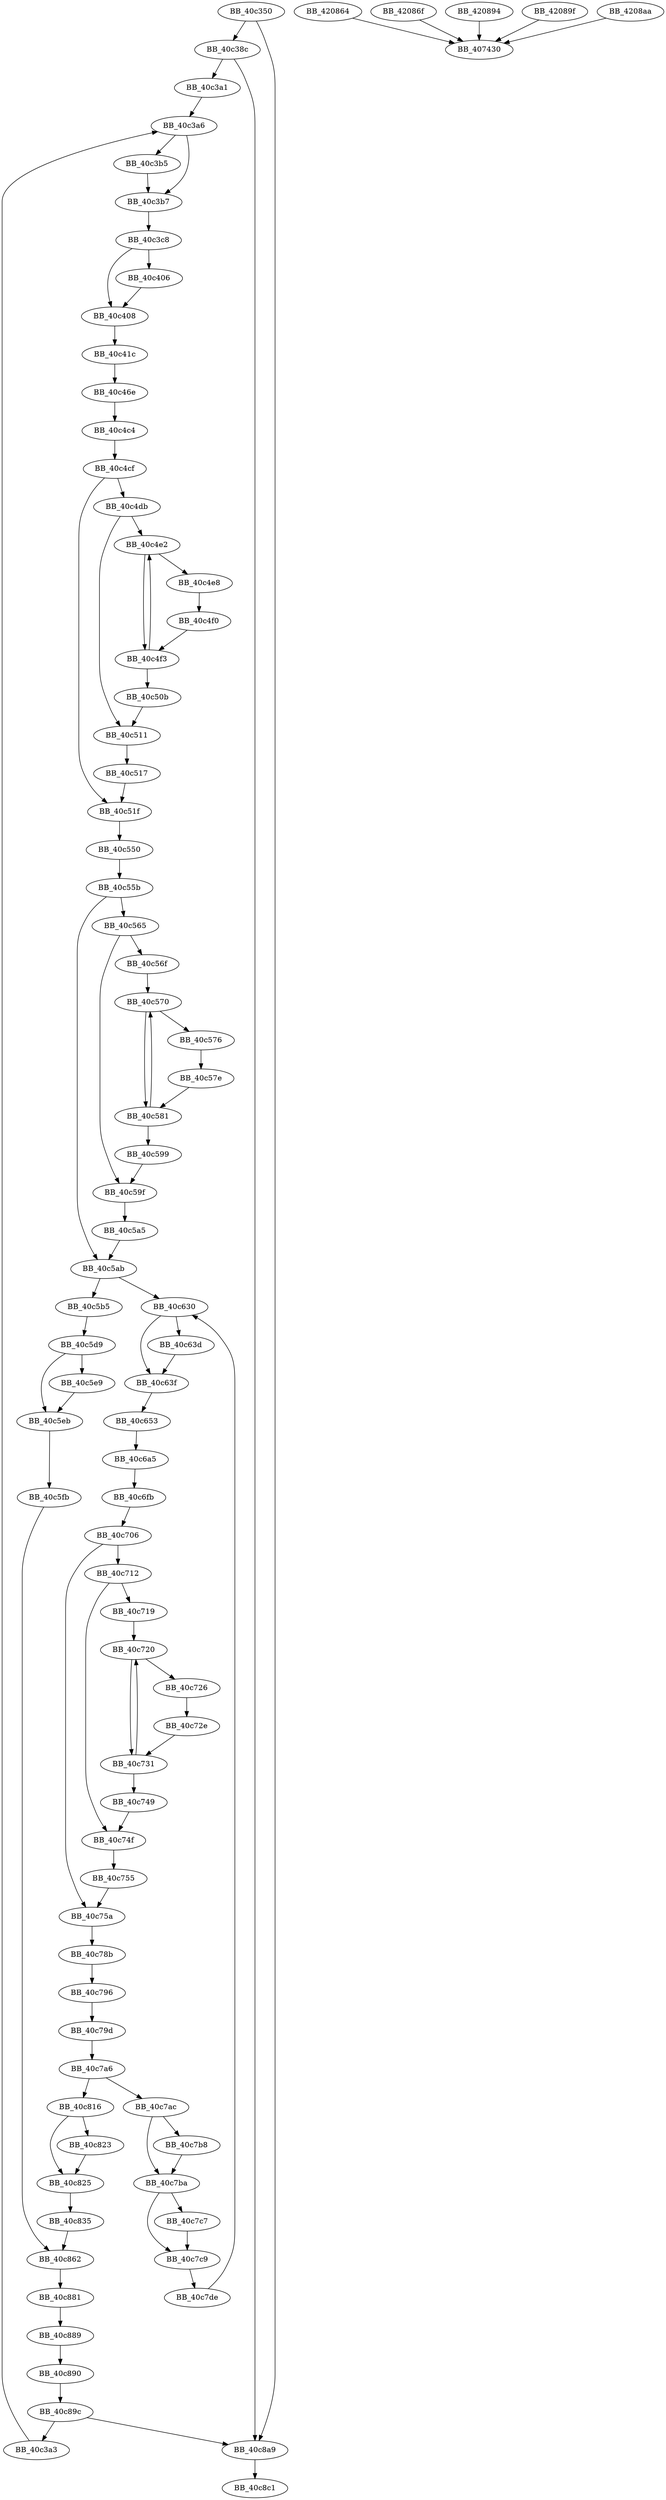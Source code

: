 DiGraph sub_40C350{
BB_40c350->BB_40c38c
BB_40c350->BB_40c8a9
BB_40c38c->BB_40c3a1
BB_40c38c->BB_40c8a9
BB_40c3a1->BB_40c3a6
BB_40c3a3->BB_40c3a6
BB_40c3a6->BB_40c3b5
BB_40c3a6->BB_40c3b7
BB_40c3b5->BB_40c3b7
BB_40c3b7->BB_40c3c8
BB_40c3c8->BB_40c406
BB_40c3c8->BB_40c408
BB_40c406->BB_40c408
BB_40c408->BB_40c41c
BB_40c41c->BB_40c46e
BB_40c46e->BB_40c4c4
BB_40c4c4->BB_40c4cf
BB_40c4cf->BB_40c4db
BB_40c4cf->BB_40c51f
BB_40c4db->BB_40c4e2
BB_40c4db->BB_40c511
BB_40c4e2->BB_40c4e8
BB_40c4e2->BB_40c4f3
BB_40c4e8->BB_40c4f0
BB_40c4f0->BB_40c4f3
BB_40c4f3->BB_40c4e2
BB_40c4f3->BB_40c50b
BB_40c50b->BB_40c511
BB_40c511->BB_40c517
BB_40c517->BB_40c51f
BB_40c51f->BB_40c550
BB_40c550->BB_40c55b
BB_40c55b->BB_40c565
BB_40c55b->BB_40c5ab
BB_40c565->BB_40c56f
BB_40c565->BB_40c59f
BB_40c56f->BB_40c570
BB_40c570->BB_40c576
BB_40c570->BB_40c581
BB_40c576->BB_40c57e
BB_40c57e->BB_40c581
BB_40c581->BB_40c570
BB_40c581->BB_40c599
BB_40c599->BB_40c59f
BB_40c59f->BB_40c5a5
BB_40c5a5->BB_40c5ab
BB_40c5ab->BB_40c5b5
BB_40c5ab->BB_40c630
BB_40c5b5->BB_40c5d9
BB_40c5d9->BB_40c5e9
BB_40c5d9->BB_40c5eb
BB_40c5e9->BB_40c5eb
BB_40c5eb->BB_40c5fb
BB_40c5fb->BB_40c862
BB_40c630->BB_40c63d
BB_40c630->BB_40c63f
BB_40c63d->BB_40c63f
BB_40c63f->BB_40c653
BB_40c653->BB_40c6a5
BB_40c6a5->BB_40c6fb
BB_40c6fb->BB_40c706
BB_40c706->BB_40c712
BB_40c706->BB_40c75a
BB_40c712->BB_40c719
BB_40c712->BB_40c74f
BB_40c719->BB_40c720
BB_40c720->BB_40c726
BB_40c720->BB_40c731
BB_40c726->BB_40c72e
BB_40c72e->BB_40c731
BB_40c731->BB_40c720
BB_40c731->BB_40c749
BB_40c749->BB_40c74f
BB_40c74f->BB_40c755
BB_40c755->BB_40c75a
BB_40c75a->BB_40c78b
BB_40c78b->BB_40c796
BB_40c796->BB_40c79d
BB_40c79d->BB_40c7a6
BB_40c7a6->BB_40c7ac
BB_40c7a6->BB_40c816
BB_40c7ac->BB_40c7b8
BB_40c7ac->BB_40c7ba
BB_40c7b8->BB_40c7ba
BB_40c7ba->BB_40c7c7
BB_40c7ba->BB_40c7c9
BB_40c7c7->BB_40c7c9
BB_40c7c9->BB_40c7de
BB_40c7de->BB_40c630
BB_40c816->BB_40c823
BB_40c816->BB_40c825
BB_40c823->BB_40c825
BB_40c825->BB_40c835
BB_40c835->BB_40c862
BB_40c862->BB_40c881
BB_40c881->BB_40c889
BB_40c889->BB_40c890
BB_40c890->BB_40c89c
BB_40c89c->BB_40c3a3
BB_40c89c->BB_40c8a9
BB_40c8a9->BB_40c8c1
BB_420864->BB_407430
BB_42086f->BB_407430
BB_420894->BB_407430
BB_42089f->BB_407430
BB_4208aa->BB_407430
}
